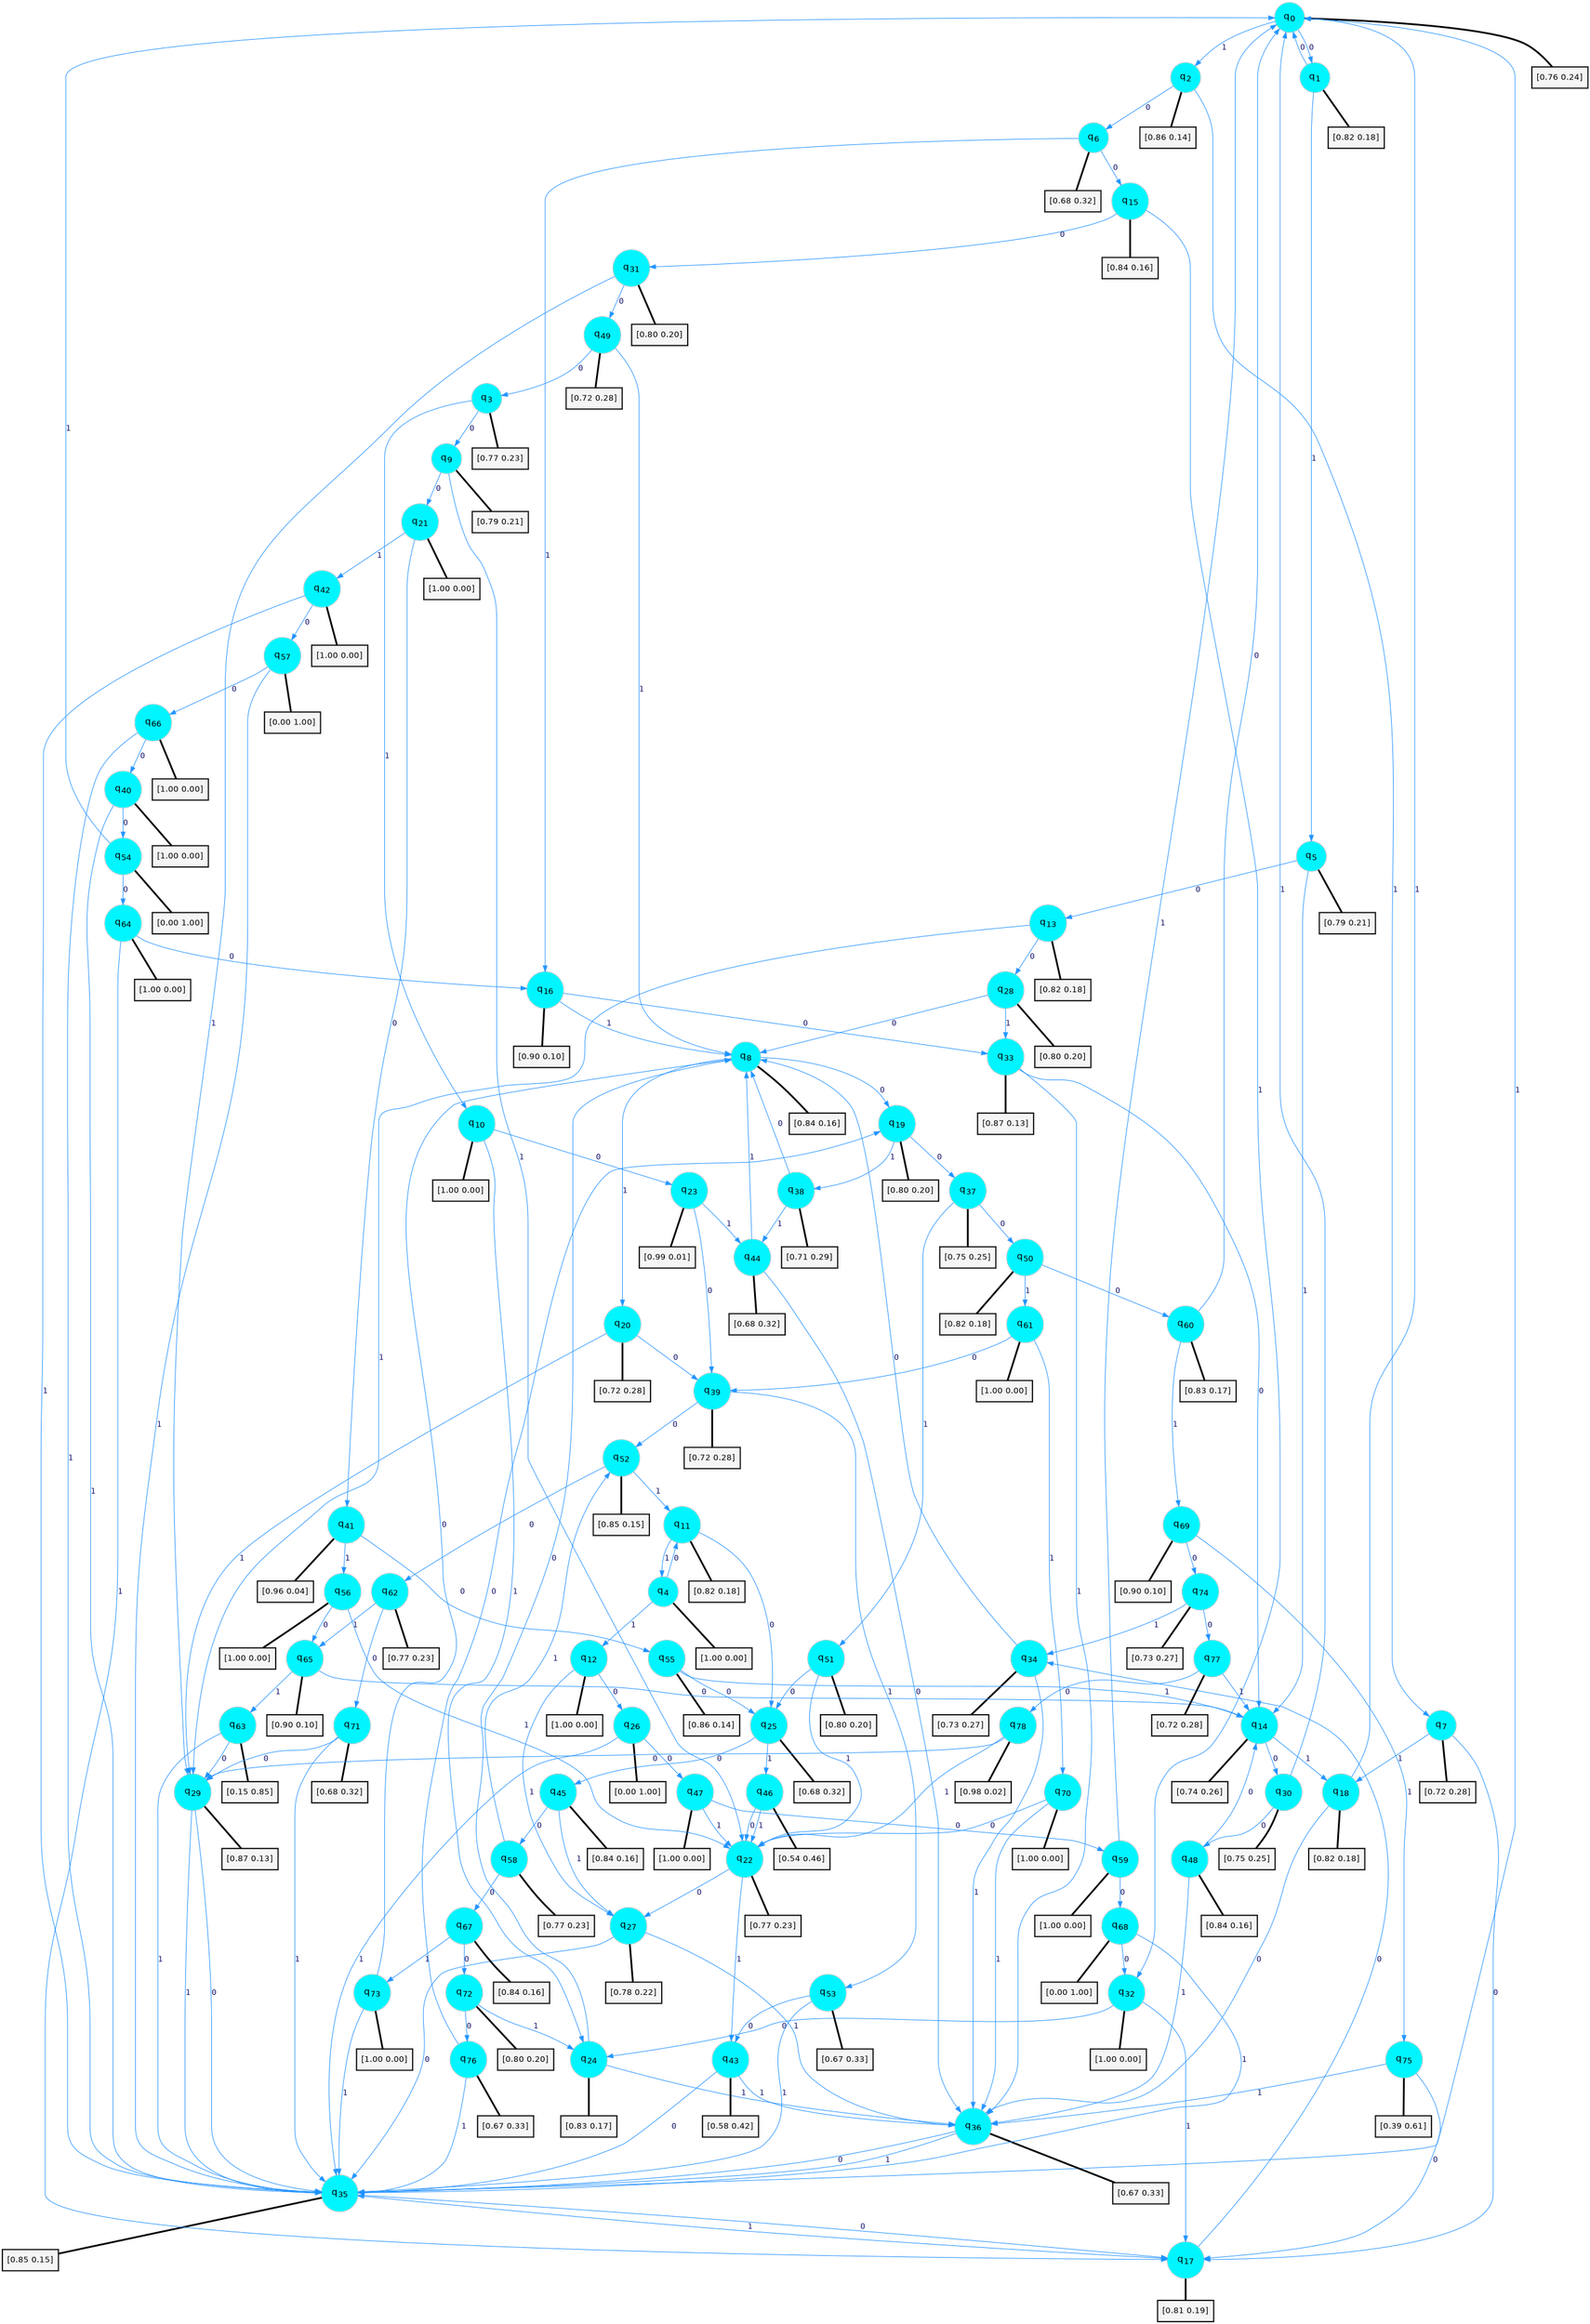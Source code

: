 digraph G {
graph [
bgcolor=transparent, dpi=300, rankdir=TD, size="40,25"];
node [
color=gray, fillcolor=turquoise1, fontcolor=black, fontname=Helvetica, fontsize=16, fontweight=bold, shape=circle, style=filled];
edge [
arrowsize=1, color=dodgerblue1, fontcolor=midnightblue, fontname=courier, fontweight=bold, penwidth=1, style=solid, weight=20];
0[label=<q<SUB>0</SUB>>];
1[label=<q<SUB>1</SUB>>];
2[label=<q<SUB>2</SUB>>];
3[label=<q<SUB>3</SUB>>];
4[label=<q<SUB>4</SUB>>];
5[label=<q<SUB>5</SUB>>];
6[label=<q<SUB>6</SUB>>];
7[label=<q<SUB>7</SUB>>];
8[label=<q<SUB>8</SUB>>];
9[label=<q<SUB>9</SUB>>];
10[label=<q<SUB>10</SUB>>];
11[label=<q<SUB>11</SUB>>];
12[label=<q<SUB>12</SUB>>];
13[label=<q<SUB>13</SUB>>];
14[label=<q<SUB>14</SUB>>];
15[label=<q<SUB>15</SUB>>];
16[label=<q<SUB>16</SUB>>];
17[label=<q<SUB>17</SUB>>];
18[label=<q<SUB>18</SUB>>];
19[label=<q<SUB>19</SUB>>];
20[label=<q<SUB>20</SUB>>];
21[label=<q<SUB>21</SUB>>];
22[label=<q<SUB>22</SUB>>];
23[label=<q<SUB>23</SUB>>];
24[label=<q<SUB>24</SUB>>];
25[label=<q<SUB>25</SUB>>];
26[label=<q<SUB>26</SUB>>];
27[label=<q<SUB>27</SUB>>];
28[label=<q<SUB>28</SUB>>];
29[label=<q<SUB>29</SUB>>];
30[label=<q<SUB>30</SUB>>];
31[label=<q<SUB>31</SUB>>];
32[label=<q<SUB>32</SUB>>];
33[label=<q<SUB>33</SUB>>];
34[label=<q<SUB>34</SUB>>];
35[label=<q<SUB>35</SUB>>];
36[label=<q<SUB>36</SUB>>];
37[label=<q<SUB>37</SUB>>];
38[label=<q<SUB>38</SUB>>];
39[label=<q<SUB>39</SUB>>];
40[label=<q<SUB>40</SUB>>];
41[label=<q<SUB>41</SUB>>];
42[label=<q<SUB>42</SUB>>];
43[label=<q<SUB>43</SUB>>];
44[label=<q<SUB>44</SUB>>];
45[label=<q<SUB>45</SUB>>];
46[label=<q<SUB>46</SUB>>];
47[label=<q<SUB>47</SUB>>];
48[label=<q<SUB>48</SUB>>];
49[label=<q<SUB>49</SUB>>];
50[label=<q<SUB>50</SUB>>];
51[label=<q<SUB>51</SUB>>];
52[label=<q<SUB>52</SUB>>];
53[label=<q<SUB>53</SUB>>];
54[label=<q<SUB>54</SUB>>];
55[label=<q<SUB>55</SUB>>];
56[label=<q<SUB>56</SUB>>];
57[label=<q<SUB>57</SUB>>];
58[label=<q<SUB>58</SUB>>];
59[label=<q<SUB>59</SUB>>];
60[label=<q<SUB>60</SUB>>];
61[label=<q<SUB>61</SUB>>];
62[label=<q<SUB>62</SUB>>];
63[label=<q<SUB>63</SUB>>];
64[label=<q<SUB>64</SUB>>];
65[label=<q<SUB>65</SUB>>];
66[label=<q<SUB>66</SUB>>];
67[label=<q<SUB>67</SUB>>];
68[label=<q<SUB>68</SUB>>];
69[label=<q<SUB>69</SUB>>];
70[label=<q<SUB>70</SUB>>];
71[label=<q<SUB>71</SUB>>];
72[label=<q<SUB>72</SUB>>];
73[label=<q<SUB>73</SUB>>];
74[label=<q<SUB>74</SUB>>];
75[label=<q<SUB>75</SUB>>];
76[label=<q<SUB>76</SUB>>];
77[label=<q<SUB>77</SUB>>];
78[label=<q<SUB>78</SUB>>];
79[label="[0.76 0.24]", shape=box,fontcolor=black, fontname=Helvetica, fontsize=14, penwidth=2, fillcolor=whitesmoke,color=black];
80[label="[0.82 0.18]", shape=box,fontcolor=black, fontname=Helvetica, fontsize=14, penwidth=2, fillcolor=whitesmoke,color=black];
81[label="[0.86 0.14]", shape=box,fontcolor=black, fontname=Helvetica, fontsize=14, penwidth=2, fillcolor=whitesmoke,color=black];
82[label="[0.77 0.23]", shape=box,fontcolor=black, fontname=Helvetica, fontsize=14, penwidth=2, fillcolor=whitesmoke,color=black];
83[label="[1.00 0.00]", shape=box,fontcolor=black, fontname=Helvetica, fontsize=14, penwidth=2, fillcolor=whitesmoke,color=black];
84[label="[0.79 0.21]", shape=box,fontcolor=black, fontname=Helvetica, fontsize=14, penwidth=2, fillcolor=whitesmoke,color=black];
85[label="[0.68 0.32]", shape=box,fontcolor=black, fontname=Helvetica, fontsize=14, penwidth=2, fillcolor=whitesmoke,color=black];
86[label="[0.72 0.28]", shape=box,fontcolor=black, fontname=Helvetica, fontsize=14, penwidth=2, fillcolor=whitesmoke,color=black];
87[label="[0.84 0.16]", shape=box,fontcolor=black, fontname=Helvetica, fontsize=14, penwidth=2, fillcolor=whitesmoke,color=black];
88[label="[0.79 0.21]", shape=box,fontcolor=black, fontname=Helvetica, fontsize=14, penwidth=2, fillcolor=whitesmoke,color=black];
89[label="[1.00 0.00]", shape=box,fontcolor=black, fontname=Helvetica, fontsize=14, penwidth=2, fillcolor=whitesmoke,color=black];
90[label="[0.82 0.18]", shape=box,fontcolor=black, fontname=Helvetica, fontsize=14, penwidth=2, fillcolor=whitesmoke,color=black];
91[label="[1.00 0.00]", shape=box,fontcolor=black, fontname=Helvetica, fontsize=14, penwidth=2, fillcolor=whitesmoke,color=black];
92[label="[0.82 0.18]", shape=box,fontcolor=black, fontname=Helvetica, fontsize=14, penwidth=2, fillcolor=whitesmoke,color=black];
93[label="[0.74 0.26]", shape=box,fontcolor=black, fontname=Helvetica, fontsize=14, penwidth=2, fillcolor=whitesmoke,color=black];
94[label="[0.84 0.16]", shape=box,fontcolor=black, fontname=Helvetica, fontsize=14, penwidth=2, fillcolor=whitesmoke,color=black];
95[label="[0.90 0.10]", shape=box,fontcolor=black, fontname=Helvetica, fontsize=14, penwidth=2, fillcolor=whitesmoke,color=black];
96[label="[0.81 0.19]", shape=box,fontcolor=black, fontname=Helvetica, fontsize=14, penwidth=2, fillcolor=whitesmoke,color=black];
97[label="[0.82 0.18]", shape=box,fontcolor=black, fontname=Helvetica, fontsize=14, penwidth=2, fillcolor=whitesmoke,color=black];
98[label="[0.80 0.20]", shape=box,fontcolor=black, fontname=Helvetica, fontsize=14, penwidth=2, fillcolor=whitesmoke,color=black];
99[label="[0.72 0.28]", shape=box,fontcolor=black, fontname=Helvetica, fontsize=14, penwidth=2, fillcolor=whitesmoke,color=black];
100[label="[1.00 0.00]", shape=box,fontcolor=black, fontname=Helvetica, fontsize=14, penwidth=2, fillcolor=whitesmoke,color=black];
101[label="[0.77 0.23]", shape=box,fontcolor=black, fontname=Helvetica, fontsize=14, penwidth=2, fillcolor=whitesmoke,color=black];
102[label="[0.99 0.01]", shape=box,fontcolor=black, fontname=Helvetica, fontsize=14, penwidth=2, fillcolor=whitesmoke,color=black];
103[label="[0.83 0.17]", shape=box,fontcolor=black, fontname=Helvetica, fontsize=14, penwidth=2, fillcolor=whitesmoke,color=black];
104[label="[0.68 0.32]", shape=box,fontcolor=black, fontname=Helvetica, fontsize=14, penwidth=2, fillcolor=whitesmoke,color=black];
105[label="[0.00 1.00]", shape=box,fontcolor=black, fontname=Helvetica, fontsize=14, penwidth=2, fillcolor=whitesmoke,color=black];
106[label="[0.78 0.22]", shape=box,fontcolor=black, fontname=Helvetica, fontsize=14, penwidth=2, fillcolor=whitesmoke,color=black];
107[label="[0.80 0.20]", shape=box,fontcolor=black, fontname=Helvetica, fontsize=14, penwidth=2, fillcolor=whitesmoke,color=black];
108[label="[0.87 0.13]", shape=box,fontcolor=black, fontname=Helvetica, fontsize=14, penwidth=2, fillcolor=whitesmoke,color=black];
109[label="[0.75 0.25]", shape=box,fontcolor=black, fontname=Helvetica, fontsize=14, penwidth=2, fillcolor=whitesmoke,color=black];
110[label="[0.80 0.20]", shape=box,fontcolor=black, fontname=Helvetica, fontsize=14, penwidth=2, fillcolor=whitesmoke,color=black];
111[label="[1.00 0.00]", shape=box,fontcolor=black, fontname=Helvetica, fontsize=14, penwidth=2, fillcolor=whitesmoke,color=black];
112[label="[0.87 0.13]", shape=box,fontcolor=black, fontname=Helvetica, fontsize=14, penwidth=2, fillcolor=whitesmoke,color=black];
113[label="[0.73 0.27]", shape=box,fontcolor=black, fontname=Helvetica, fontsize=14, penwidth=2, fillcolor=whitesmoke,color=black];
114[label="[0.85 0.15]", shape=box,fontcolor=black, fontname=Helvetica, fontsize=14, penwidth=2, fillcolor=whitesmoke,color=black];
115[label="[0.67 0.33]", shape=box,fontcolor=black, fontname=Helvetica, fontsize=14, penwidth=2, fillcolor=whitesmoke,color=black];
116[label="[0.75 0.25]", shape=box,fontcolor=black, fontname=Helvetica, fontsize=14, penwidth=2, fillcolor=whitesmoke,color=black];
117[label="[0.71 0.29]", shape=box,fontcolor=black, fontname=Helvetica, fontsize=14, penwidth=2, fillcolor=whitesmoke,color=black];
118[label="[0.72 0.28]", shape=box,fontcolor=black, fontname=Helvetica, fontsize=14, penwidth=2, fillcolor=whitesmoke,color=black];
119[label="[1.00 0.00]", shape=box,fontcolor=black, fontname=Helvetica, fontsize=14, penwidth=2, fillcolor=whitesmoke,color=black];
120[label="[0.96 0.04]", shape=box,fontcolor=black, fontname=Helvetica, fontsize=14, penwidth=2, fillcolor=whitesmoke,color=black];
121[label="[1.00 0.00]", shape=box,fontcolor=black, fontname=Helvetica, fontsize=14, penwidth=2, fillcolor=whitesmoke,color=black];
122[label="[0.58 0.42]", shape=box,fontcolor=black, fontname=Helvetica, fontsize=14, penwidth=2, fillcolor=whitesmoke,color=black];
123[label="[0.68 0.32]", shape=box,fontcolor=black, fontname=Helvetica, fontsize=14, penwidth=2, fillcolor=whitesmoke,color=black];
124[label="[0.84 0.16]", shape=box,fontcolor=black, fontname=Helvetica, fontsize=14, penwidth=2, fillcolor=whitesmoke,color=black];
125[label="[0.54 0.46]", shape=box,fontcolor=black, fontname=Helvetica, fontsize=14, penwidth=2, fillcolor=whitesmoke,color=black];
126[label="[1.00 0.00]", shape=box,fontcolor=black, fontname=Helvetica, fontsize=14, penwidth=2, fillcolor=whitesmoke,color=black];
127[label="[0.84 0.16]", shape=box,fontcolor=black, fontname=Helvetica, fontsize=14, penwidth=2, fillcolor=whitesmoke,color=black];
128[label="[0.72 0.28]", shape=box,fontcolor=black, fontname=Helvetica, fontsize=14, penwidth=2, fillcolor=whitesmoke,color=black];
129[label="[0.82 0.18]", shape=box,fontcolor=black, fontname=Helvetica, fontsize=14, penwidth=2, fillcolor=whitesmoke,color=black];
130[label="[0.80 0.20]", shape=box,fontcolor=black, fontname=Helvetica, fontsize=14, penwidth=2, fillcolor=whitesmoke,color=black];
131[label="[0.85 0.15]", shape=box,fontcolor=black, fontname=Helvetica, fontsize=14, penwidth=2, fillcolor=whitesmoke,color=black];
132[label="[0.67 0.33]", shape=box,fontcolor=black, fontname=Helvetica, fontsize=14, penwidth=2, fillcolor=whitesmoke,color=black];
133[label="[0.00 1.00]", shape=box,fontcolor=black, fontname=Helvetica, fontsize=14, penwidth=2, fillcolor=whitesmoke,color=black];
134[label="[0.86 0.14]", shape=box,fontcolor=black, fontname=Helvetica, fontsize=14, penwidth=2, fillcolor=whitesmoke,color=black];
135[label="[1.00 0.00]", shape=box,fontcolor=black, fontname=Helvetica, fontsize=14, penwidth=2, fillcolor=whitesmoke,color=black];
136[label="[0.00 1.00]", shape=box,fontcolor=black, fontname=Helvetica, fontsize=14, penwidth=2, fillcolor=whitesmoke,color=black];
137[label="[0.77 0.23]", shape=box,fontcolor=black, fontname=Helvetica, fontsize=14, penwidth=2, fillcolor=whitesmoke,color=black];
138[label="[1.00 0.00]", shape=box,fontcolor=black, fontname=Helvetica, fontsize=14, penwidth=2, fillcolor=whitesmoke,color=black];
139[label="[0.83 0.17]", shape=box,fontcolor=black, fontname=Helvetica, fontsize=14, penwidth=2, fillcolor=whitesmoke,color=black];
140[label="[1.00 0.00]", shape=box,fontcolor=black, fontname=Helvetica, fontsize=14, penwidth=2, fillcolor=whitesmoke,color=black];
141[label="[0.77 0.23]", shape=box,fontcolor=black, fontname=Helvetica, fontsize=14, penwidth=2, fillcolor=whitesmoke,color=black];
142[label="[0.15 0.85]", shape=box,fontcolor=black, fontname=Helvetica, fontsize=14, penwidth=2, fillcolor=whitesmoke,color=black];
143[label="[1.00 0.00]", shape=box,fontcolor=black, fontname=Helvetica, fontsize=14, penwidth=2, fillcolor=whitesmoke,color=black];
144[label="[0.90 0.10]", shape=box,fontcolor=black, fontname=Helvetica, fontsize=14, penwidth=2, fillcolor=whitesmoke,color=black];
145[label="[1.00 0.00]", shape=box,fontcolor=black, fontname=Helvetica, fontsize=14, penwidth=2, fillcolor=whitesmoke,color=black];
146[label="[0.84 0.16]", shape=box,fontcolor=black, fontname=Helvetica, fontsize=14, penwidth=2, fillcolor=whitesmoke,color=black];
147[label="[0.00 1.00]", shape=box,fontcolor=black, fontname=Helvetica, fontsize=14, penwidth=2, fillcolor=whitesmoke,color=black];
148[label="[0.90 0.10]", shape=box,fontcolor=black, fontname=Helvetica, fontsize=14, penwidth=2, fillcolor=whitesmoke,color=black];
149[label="[1.00 0.00]", shape=box,fontcolor=black, fontname=Helvetica, fontsize=14, penwidth=2, fillcolor=whitesmoke,color=black];
150[label="[0.68 0.32]", shape=box,fontcolor=black, fontname=Helvetica, fontsize=14, penwidth=2, fillcolor=whitesmoke,color=black];
151[label="[0.80 0.20]", shape=box,fontcolor=black, fontname=Helvetica, fontsize=14, penwidth=2, fillcolor=whitesmoke,color=black];
152[label="[1.00 0.00]", shape=box,fontcolor=black, fontname=Helvetica, fontsize=14, penwidth=2, fillcolor=whitesmoke,color=black];
153[label="[0.73 0.27]", shape=box,fontcolor=black, fontname=Helvetica, fontsize=14, penwidth=2, fillcolor=whitesmoke,color=black];
154[label="[0.39 0.61]", shape=box,fontcolor=black, fontname=Helvetica, fontsize=14, penwidth=2, fillcolor=whitesmoke,color=black];
155[label="[0.67 0.33]", shape=box,fontcolor=black, fontname=Helvetica, fontsize=14, penwidth=2, fillcolor=whitesmoke,color=black];
156[label="[0.72 0.28]", shape=box,fontcolor=black, fontname=Helvetica, fontsize=14, penwidth=2, fillcolor=whitesmoke,color=black];
157[label="[0.98 0.02]", shape=box,fontcolor=black, fontname=Helvetica, fontsize=14, penwidth=2, fillcolor=whitesmoke,color=black];
0->1 [label=0];
0->2 [label=1];
0->79 [arrowhead=none, penwidth=3,color=black];
1->0 [label=0];
1->5 [label=1];
1->80 [arrowhead=none, penwidth=3,color=black];
2->6 [label=0];
2->7 [label=1];
2->81 [arrowhead=none, penwidth=3,color=black];
3->9 [label=0];
3->10 [label=1];
3->82 [arrowhead=none, penwidth=3,color=black];
4->11 [label=0];
4->12 [label=1];
4->83 [arrowhead=none, penwidth=3,color=black];
5->13 [label=0];
5->14 [label=1];
5->84 [arrowhead=none, penwidth=3,color=black];
6->15 [label=0];
6->16 [label=1];
6->85 [arrowhead=none, penwidth=3,color=black];
7->17 [label=0];
7->18 [label=1];
7->86 [arrowhead=none, penwidth=3,color=black];
8->19 [label=0];
8->20 [label=1];
8->87 [arrowhead=none, penwidth=3,color=black];
9->21 [label=0];
9->22 [label=1];
9->88 [arrowhead=none, penwidth=3,color=black];
10->23 [label=0];
10->24 [label=1];
10->89 [arrowhead=none, penwidth=3,color=black];
11->25 [label=0];
11->4 [label=1];
11->90 [arrowhead=none, penwidth=3,color=black];
12->26 [label=0];
12->27 [label=1];
12->91 [arrowhead=none, penwidth=3,color=black];
13->28 [label=0];
13->29 [label=1];
13->92 [arrowhead=none, penwidth=3,color=black];
14->30 [label=0];
14->18 [label=1];
14->93 [arrowhead=none, penwidth=3,color=black];
15->31 [label=0];
15->32 [label=1];
15->94 [arrowhead=none, penwidth=3,color=black];
16->33 [label=0];
16->8 [label=1];
16->95 [arrowhead=none, penwidth=3,color=black];
17->34 [label=0];
17->35 [label=1];
17->96 [arrowhead=none, penwidth=3,color=black];
18->36 [label=0];
18->0 [label=1];
18->97 [arrowhead=none, penwidth=3,color=black];
19->37 [label=0];
19->38 [label=1];
19->98 [arrowhead=none, penwidth=3,color=black];
20->39 [label=0];
20->29 [label=1];
20->99 [arrowhead=none, penwidth=3,color=black];
21->41 [label=0];
21->42 [label=1];
21->100 [arrowhead=none, penwidth=3,color=black];
22->27 [label=0];
22->43 [label=1];
22->101 [arrowhead=none, penwidth=3,color=black];
23->39 [label=0];
23->44 [label=1];
23->102 [arrowhead=none, penwidth=3,color=black];
24->8 [label=0];
24->36 [label=1];
24->103 [arrowhead=none, penwidth=3,color=black];
25->45 [label=0];
25->46 [label=1];
25->104 [arrowhead=none, penwidth=3,color=black];
26->47 [label=0];
26->35 [label=1];
26->105 [arrowhead=none, penwidth=3,color=black];
27->35 [label=0];
27->36 [label=1];
27->106 [arrowhead=none, penwidth=3,color=black];
28->8 [label=0];
28->33 [label=1];
28->107 [arrowhead=none, penwidth=3,color=black];
29->35 [label=0];
29->35 [label=1];
29->108 [arrowhead=none, penwidth=3,color=black];
30->48 [label=0];
30->0 [label=1];
30->109 [arrowhead=none, penwidth=3,color=black];
31->49 [label=0];
31->29 [label=1];
31->110 [arrowhead=none, penwidth=3,color=black];
32->24 [label=0];
32->17 [label=1];
32->111 [arrowhead=none, penwidth=3,color=black];
33->14 [label=0];
33->36 [label=1];
33->112 [arrowhead=none, penwidth=3,color=black];
34->8 [label=0];
34->36 [label=1];
34->113 [arrowhead=none, penwidth=3,color=black];
35->17 [label=0];
35->0 [label=1];
35->114 [arrowhead=none, penwidth=3,color=black];
36->35 [label=0];
36->35 [label=1];
36->115 [arrowhead=none, penwidth=3,color=black];
37->50 [label=0];
37->51 [label=1];
37->116 [arrowhead=none, penwidth=3,color=black];
38->8 [label=0];
38->44 [label=1];
38->117 [arrowhead=none, penwidth=3,color=black];
39->52 [label=0];
39->53 [label=1];
39->118 [arrowhead=none, penwidth=3,color=black];
40->54 [label=0];
40->35 [label=1];
40->119 [arrowhead=none, penwidth=3,color=black];
41->55 [label=0];
41->56 [label=1];
41->120 [arrowhead=none, penwidth=3,color=black];
42->57 [label=0];
42->35 [label=1];
42->121 [arrowhead=none, penwidth=3,color=black];
43->35 [label=0];
43->36 [label=1];
43->122 [arrowhead=none, penwidth=3,color=black];
44->36 [label=0];
44->8 [label=1];
44->123 [arrowhead=none, penwidth=3,color=black];
45->58 [label=0];
45->27 [label=1];
45->124 [arrowhead=none, penwidth=3,color=black];
46->22 [label=0];
46->22 [label=1];
46->125 [arrowhead=none, penwidth=3,color=black];
47->59 [label=0];
47->22 [label=1];
47->126 [arrowhead=none, penwidth=3,color=black];
48->14 [label=0];
48->36 [label=1];
48->127 [arrowhead=none, penwidth=3,color=black];
49->3 [label=0];
49->8 [label=1];
49->128 [arrowhead=none, penwidth=3,color=black];
50->60 [label=0];
50->61 [label=1];
50->129 [arrowhead=none, penwidth=3,color=black];
51->25 [label=0];
51->22 [label=1];
51->130 [arrowhead=none, penwidth=3,color=black];
52->62 [label=0];
52->11 [label=1];
52->131 [arrowhead=none, penwidth=3,color=black];
53->43 [label=0];
53->35 [label=1];
53->132 [arrowhead=none, penwidth=3,color=black];
54->64 [label=0];
54->0 [label=1];
54->133 [arrowhead=none, penwidth=3,color=black];
55->25 [label=0];
55->14 [label=1];
55->134 [arrowhead=none, penwidth=3,color=black];
56->65 [label=0];
56->22 [label=1];
56->135 [arrowhead=none, penwidth=3,color=black];
57->66 [label=0];
57->35 [label=1];
57->136 [arrowhead=none, penwidth=3,color=black];
58->67 [label=0];
58->52 [label=1];
58->137 [arrowhead=none, penwidth=3,color=black];
59->68 [label=0];
59->0 [label=1];
59->138 [arrowhead=none, penwidth=3,color=black];
60->0 [label=0];
60->69 [label=1];
60->139 [arrowhead=none, penwidth=3,color=black];
61->39 [label=0];
61->70 [label=1];
61->140 [arrowhead=none, penwidth=3,color=black];
62->71 [label=0];
62->65 [label=1];
62->141 [arrowhead=none, penwidth=3,color=black];
63->29 [label=0];
63->35 [label=1];
63->142 [arrowhead=none, penwidth=3,color=black];
64->16 [label=0];
64->17 [label=1];
64->143 [arrowhead=none, penwidth=3,color=black];
65->14 [label=0];
65->63 [label=1];
65->144 [arrowhead=none, penwidth=3,color=black];
66->40 [label=0];
66->35 [label=1];
66->145 [arrowhead=none, penwidth=3,color=black];
67->72 [label=0];
67->73 [label=1];
67->146 [arrowhead=none, penwidth=3,color=black];
68->32 [label=0];
68->35 [label=1];
68->147 [arrowhead=none, penwidth=3,color=black];
69->74 [label=0];
69->75 [label=1];
69->148 [arrowhead=none, penwidth=3,color=black];
70->22 [label=0];
70->36 [label=1];
70->149 [arrowhead=none, penwidth=3,color=black];
71->29 [label=0];
71->35 [label=1];
71->150 [arrowhead=none, penwidth=3,color=black];
72->76 [label=0];
72->24 [label=1];
72->151 [arrowhead=none, penwidth=3,color=black];
73->8 [label=0];
73->35 [label=1];
73->152 [arrowhead=none, penwidth=3,color=black];
74->77 [label=0];
74->34 [label=1];
74->153 [arrowhead=none, penwidth=3,color=black];
75->17 [label=0];
75->36 [label=1];
75->154 [arrowhead=none, penwidth=3,color=black];
76->19 [label=0];
76->35 [label=1];
76->155 [arrowhead=none, penwidth=3,color=black];
77->78 [label=0];
77->14 [label=1];
77->156 [arrowhead=none, penwidth=3,color=black];
78->29 [label=0];
78->22 [label=1];
78->157 [arrowhead=none, penwidth=3,color=black];
}
